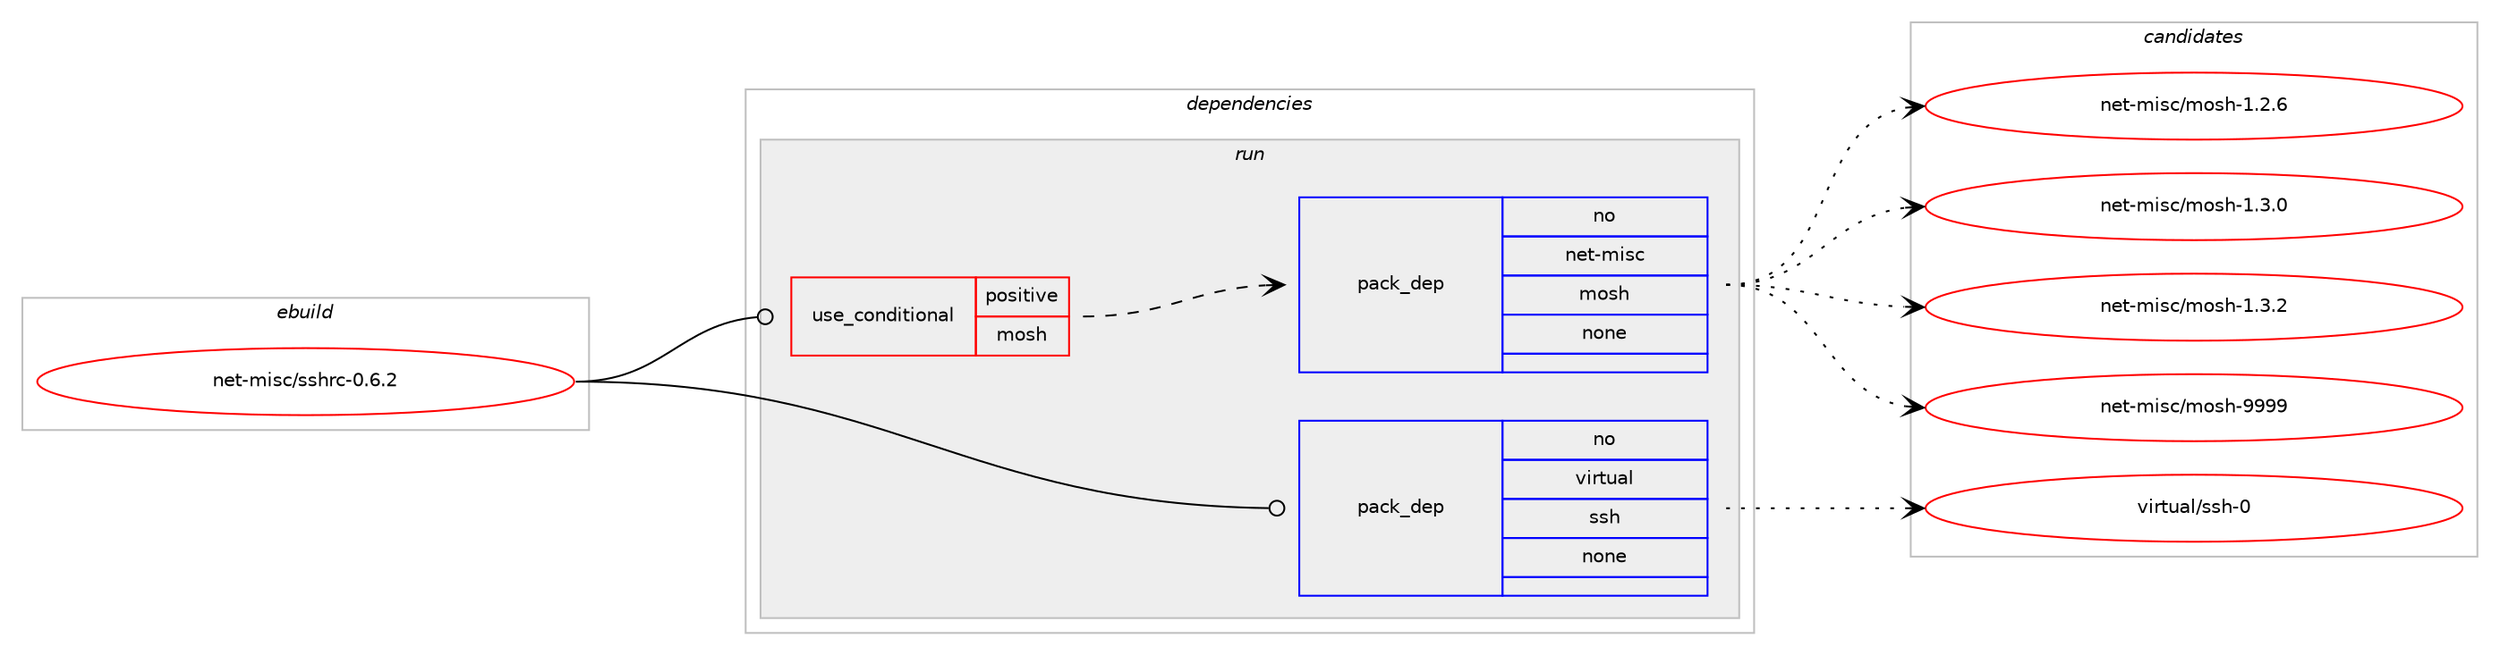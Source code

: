 digraph prolog {

# *************
# Graph options
# *************

newrank=true;
concentrate=true;
compound=true;
graph [rankdir=LR,fontname=Helvetica,fontsize=10,ranksep=1.5];#, ranksep=2.5, nodesep=0.2];
edge  [arrowhead=vee];
node  [fontname=Helvetica,fontsize=10];

# **********
# The ebuild
# **********

subgraph cluster_leftcol {
color=gray;
rank=same;
label=<<i>ebuild</i>>;
id [label="net-misc/sshrc-0.6.2", color=red, width=4, href="../net-misc/sshrc-0.6.2.svg"];
}

# ****************
# The dependencies
# ****************

subgraph cluster_midcol {
color=gray;
label=<<i>dependencies</i>>;
subgraph cluster_compile {
fillcolor="#eeeeee";
style=filled;
label=<<i>compile</i>>;
}
subgraph cluster_compileandrun {
fillcolor="#eeeeee";
style=filled;
label=<<i>compile and run</i>>;
}
subgraph cluster_run {
fillcolor="#eeeeee";
style=filled;
label=<<i>run</i>>;
subgraph cond1144 {
dependency5584 [label=<<TABLE BORDER="0" CELLBORDER="1" CELLSPACING="0" CELLPADDING="4"><TR><TD ROWSPAN="3" CELLPADDING="10">use_conditional</TD></TR><TR><TD>positive</TD></TR><TR><TD>mosh</TD></TR></TABLE>>, shape=none, color=red];
subgraph pack4295 {
dependency5585 [label=<<TABLE BORDER="0" CELLBORDER="1" CELLSPACING="0" CELLPADDING="4" WIDTH="220"><TR><TD ROWSPAN="6" CELLPADDING="30">pack_dep</TD></TR><TR><TD WIDTH="110">no</TD></TR><TR><TD>net-misc</TD></TR><TR><TD>mosh</TD></TR><TR><TD>none</TD></TR><TR><TD></TD></TR></TABLE>>, shape=none, color=blue];
}
dependency5584:e -> dependency5585:w [weight=20,style="dashed",arrowhead="vee"];
}
id:e -> dependency5584:w [weight=20,style="solid",arrowhead="odot"];
subgraph pack4296 {
dependency5586 [label=<<TABLE BORDER="0" CELLBORDER="1" CELLSPACING="0" CELLPADDING="4" WIDTH="220"><TR><TD ROWSPAN="6" CELLPADDING="30">pack_dep</TD></TR><TR><TD WIDTH="110">no</TD></TR><TR><TD>virtual</TD></TR><TR><TD>ssh</TD></TR><TR><TD>none</TD></TR><TR><TD></TD></TR></TABLE>>, shape=none, color=blue];
}
id:e -> dependency5586:w [weight=20,style="solid",arrowhead="odot"];
}
}

# **************
# The candidates
# **************

subgraph cluster_choices {
rank=same;
color=gray;
label=<<i>candidates</i>>;

subgraph choice4295 {
color=black;
nodesep=1;
choice110101116451091051159947109111115104454946504654 [label="net-misc/mosh-1.2.6", color=red, width=4,href="../net-misc/mosh-1.2.6.svg"];
choice110101116451091051159947109111115104454946514648 [label="net-misc/mosh-1.3.0", color=red, width=4,href="../net-misc/mosh-1.3.0.svg"];
choice110101116451091051159947109111115104454946514650 [label="net-misc/mosh-1.3.2", color=red, width=4,href="../net-misc/mosh-1.3.2.svg"];
choice1101011164510910511599471091111151044557575757 [label="net-misc/mosh-9999", color=red, width=4,href="../net-misc/mosh-9999.svg"];
dependency5585:e -> choice110101116451091051159947109111115104454946504654:w [style=dotted,weight="100"];
dependency5585:e -> choice110101116451091051159947109111115104454946514648:w [style=dotted,weight="100"];
dependency5585:e -> choice110101116451091051159947109111115104454946514650:w [style=dotted,weight="100"];
dependency5585:e -> choice1101011164510910511599471091111151044557575757:w [style=dotted,weight="100"];
}
subgraph choice4296 {
color=black;
nodesep=1;
choice11810511411611797108471151151044548 [label="virtual/ssh-0", color=red, width=4,href="../virtual/ssh-0.svg"];
dependency5586:e -> choice11810511411611797108471151151044548:w [style=dotted,weight="100"];
}
}

}
